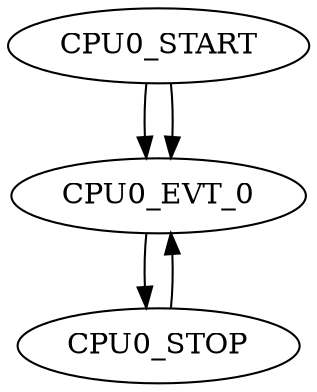 digraph g {
name="pps";

graph []
edge  [type="defdst"]

subgraph cpu0 {
  node  [cpu="0"];

  CPU0_START [type="flow", pattern="CPU0_PATTERN", patentry="true", toffs="0"];
  CPU0_EVT_0 [type="tmsg", pattern="CPU0_PATTERN", toffs="0", id="0x1fff000000000000", par="0x01234567890abcdef"];
  CPU0_STOP  [type="block", pattern="CPU0_PATTERN", tperiod="1000000000"];

  CPU0_START -> CPU0_EVT_0 -> CPU0_STOP;
  CPU0_STOP -> CPU0_EVT_0;
  CPU0_START -> CPU0_EVT_0 [type="flowdst"];

  }

}
